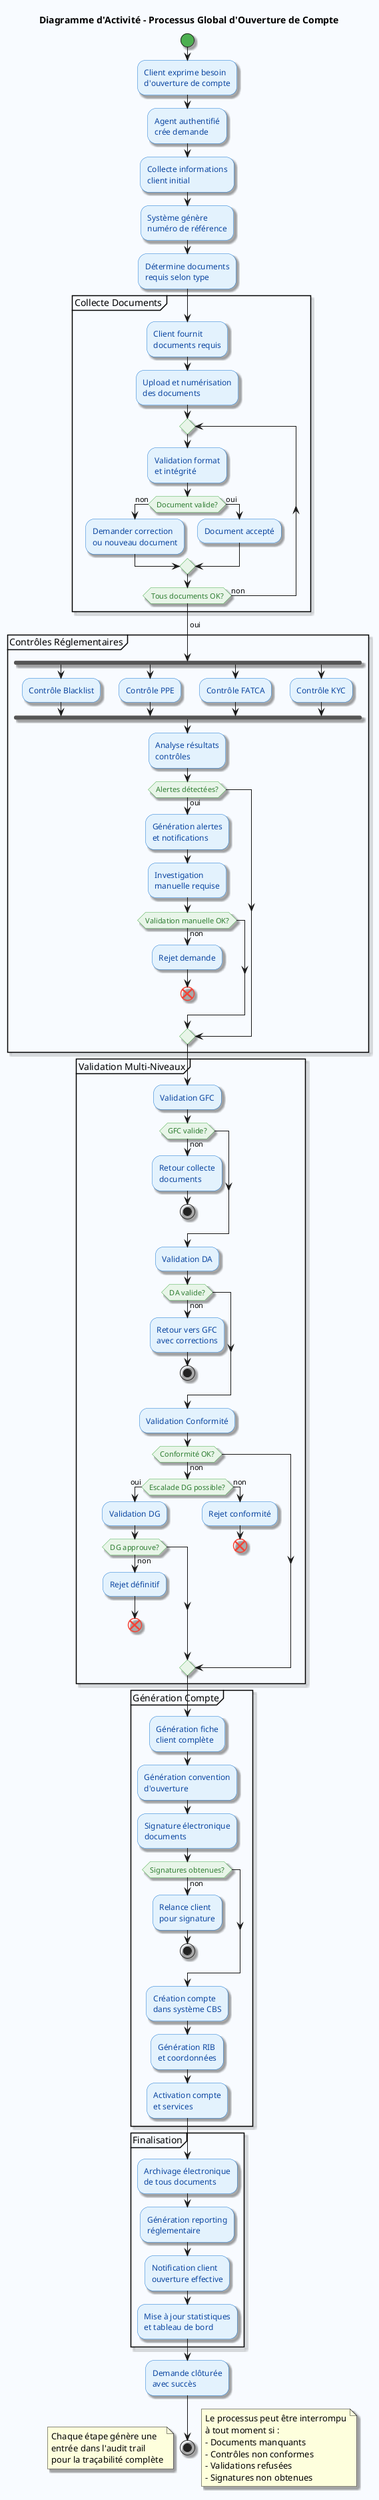 @startuml ProcessusGlobalOuvertureCompte
skinparam backgroundColor #F8FBFF
skinparam activity {
    BackgroundColor #E3F2FD
    BorderColor #1976D2
    FontColor #0D47A1
    DiamondBackgroundColor #E8F5E8
    DiamondBorderColor #4CAF50
    DiamondFontColor #2E7D32
    StartColor #4CAF50
    EndColor #F44336
}
skinparam shadowing true

title Diagramme d'Activité - Processus Global d'Ouverture de Compte

start

:Client exprime besoin
d'ouverture de compte;

:Agent authentifié
crée demande;

:Collecte informations
client initial;

:Système génère
numéro de référence;

:Détermine documents
requis selon type;

partition "Collecte Documents" {
    :Client fournit
    documents requis;
    
    :Upload et numérisation
    des documents;
    
    repeat
        :Validation format
        et intégrité;
        
        if (Document valide?) then (non)
            :Demander correction
            ou nouveau document;
        else (oui)
            :Document accepté;
        endif
        
    repeat while (Tous documents OK?) is (non)
    ->oui;
}

partition "Contrôles Réglementaires" {
    fork
        :Contrôle Blacklist;
    fork again
        :Contrôle PPE;
    fork again
        :Contrôle FATCA;
    fork again
        :Contrôle KYC;
    end fork
    
    :Analyse résultats
    contrôles;
    
    if (Alertes détectées?) then (oui)
        :Génération alertes
        et notifications;
        
        :Investigation
        manuelle requise;
        
        if (Validation manuelle OK?) then (non)
            :Rejet demande;
            end
        endif
    endif
}

partition "Validation Multi-Niveaux" {
    :Validation GFC;
    
    if (GFC valide?) then (non)
        :Retour collecte
        documents;
        stop
    endif
    
    :Validation DA;
    
    if (DA valide?) then (non)
        :Retour vers GFC
        avec corrections;
        stop
    endif
    
    :Validation Conformité;
    
    if (Conformité OK?) then (non)
        if (Escalade DG possible?) then (oui)
            :Validation DG;
            
            if (DG approuve?) then (non)
                :Rejet définitif;
                end
            endif
        else (non)
            :Rejet conformité;
            end
        endif
    endif
}

partition "Génération Compte" {
    :Génération fiche
    client complète;
    
    :Génération convention
    d'ouverture;
    
    :Signature électronique
    documents;
    
    if (Signatures obtenues?) then (non)
        :Relance client
        pour signature;
        stop
    endif
    
    :Création compte
    dans système CBS;
    
    :Génération RIB
    et coordonnées;
    
    :Activation compte
    et services;
}

partition "Finalisation" {
    :Archivage électronique
    de tous documents;
    
    :Génération reporting
    réglementaire;
    
    :Notification client
    ouverture effective;
    
    :Mise à jour statistiques
    et tableau de bord;
}

:Demande clôturée
avec succès;

stop

note right
    Le processus peut être interrompu
    à tout moment si :
    - Documents manquants
    - Contrôles non conformes
    - Validations refusées
    - Signatures non obtenues
end note

note left
    Chaque étape génère une
    entrée dans l'audit trail
    pour la traçabilité complète
end note

@enduml
